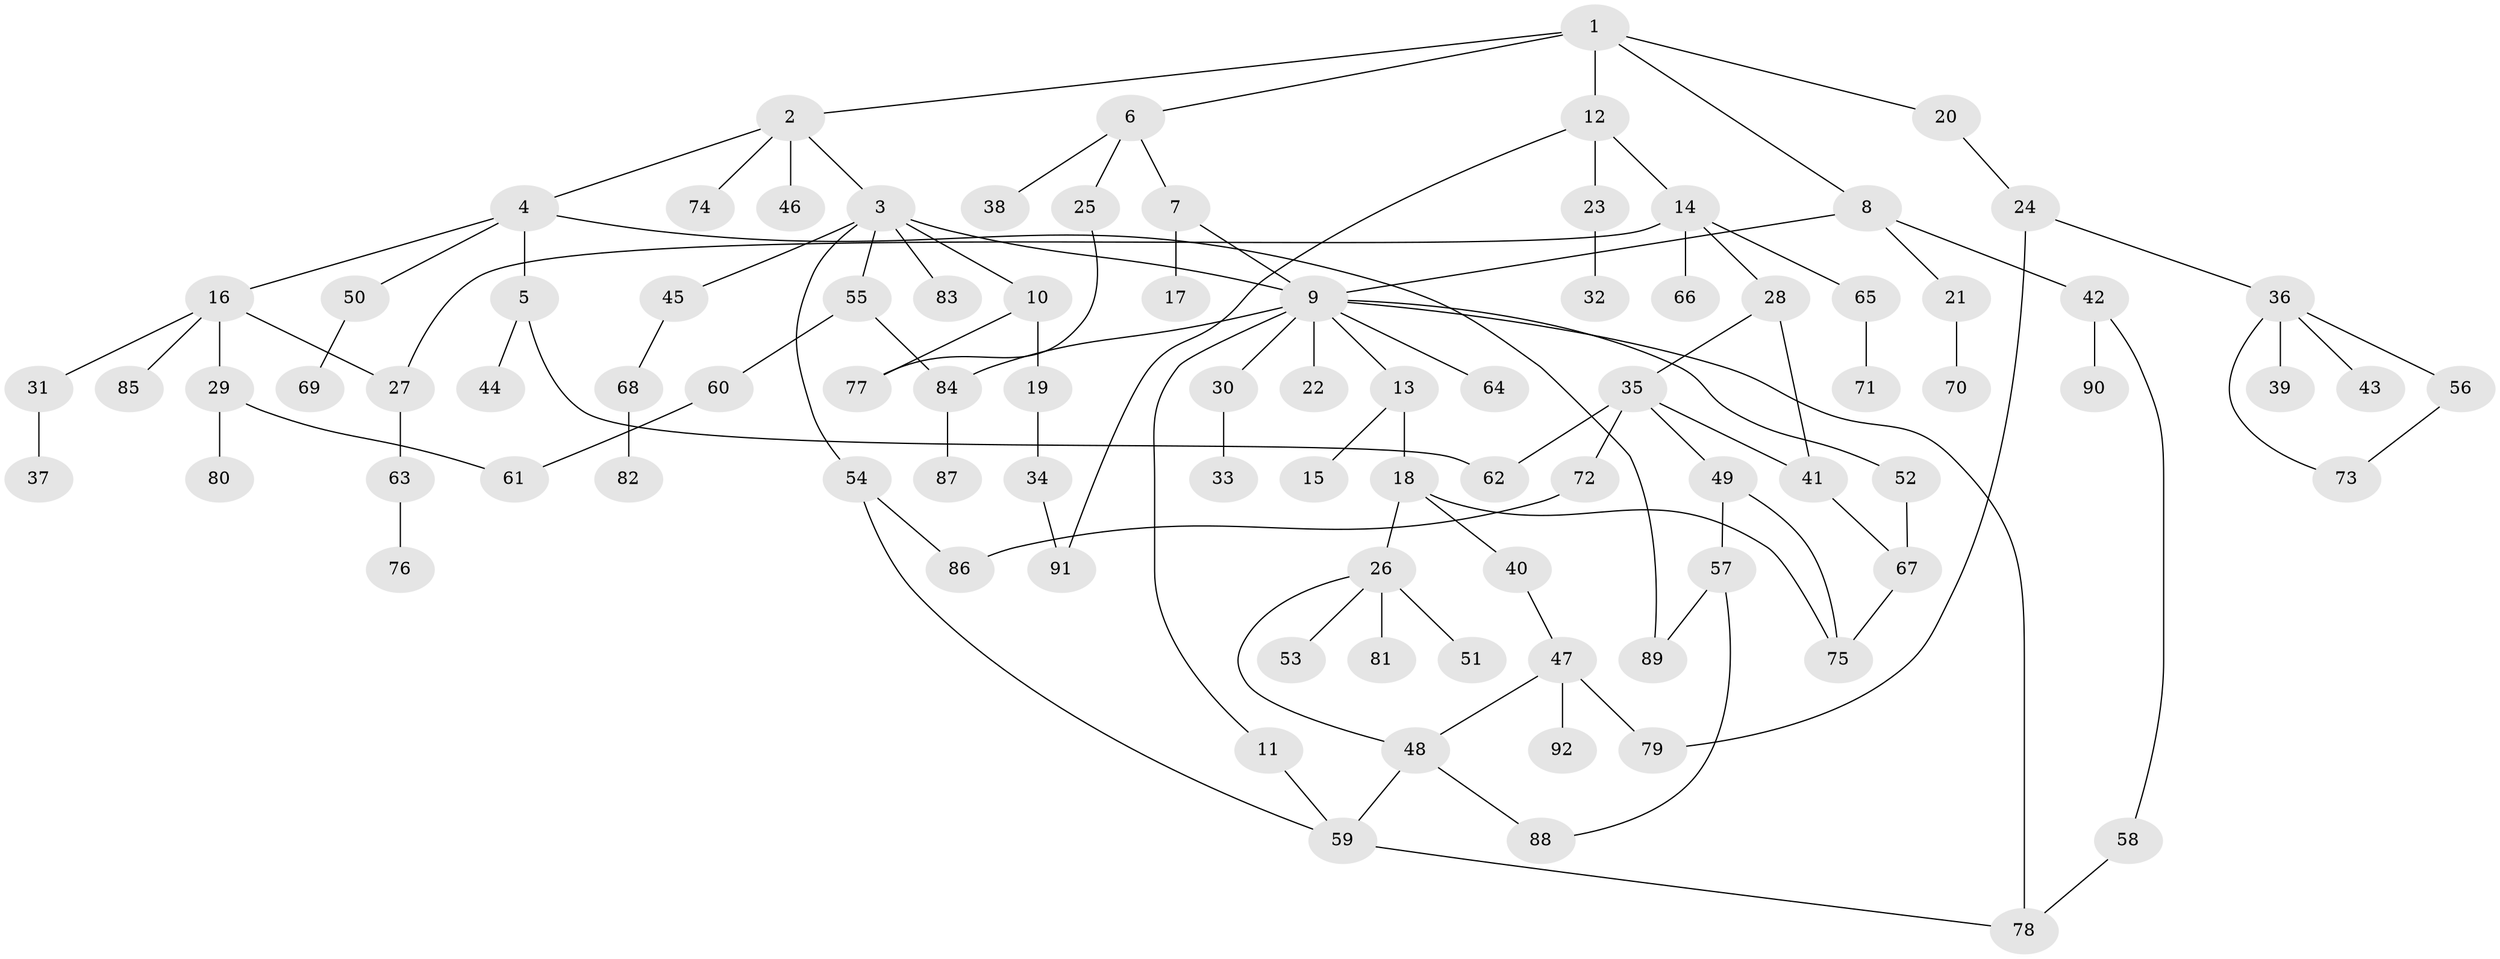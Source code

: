 // Generated by graph-tools (version 1.1) at 2025/13/03/09/25 04:13:26]
// undirected, 92 vertices, 113 edges
graph export_dot {
graph [start="1"]
  node [color=gray90,style=filled];
  1;
  2;
  3;
  4;
  5;
  6;
  7;
  8;
  9;
  10;
  11;
  12;
  13;
  14;
  15;
  16;
  17;
  18;
  19;
  20;
  21;
  22;
  23;
  24;
  25;
  26;
  27;
  28;
  29;
  30;
  31;
  32;
  33;
  34;
  35;
  36;
  37;
  38;
  39;
  40;
  41;
  42;
  43;
  44;
  45;
  46;
  47;
  48;
  49;
  50;
  51;
  52;
  53;
  54;
  55;
  56;
  57;
  58;
  59;
  60;
  61;
  62;
  63;
  64;
  65;
  66;
  67;
  68;
  69;
  70;
  71;
  72;
  73;
  74;
  75;
  76;
  77;
  78;
  79;
  80;
  81;
  82;
  83;
  84;
  85;
  86;
  87;
  88;
  89;
  90;
  91;
  92;
  1 -- 2;
  1 -- 6;
  1 -- 8;
  1 -- 12;
  1 -- 20;
  2 -- 3;
  2 -- 4;
  2 -- 46;
  2 -- 74;
  3 -- 9;
  3 -- 10;
  3 -- 45;
  3 -- 54;
  3 -- 55;
  3 -- 83;
  4 -- 5;
  4 -- 16;
  4 -- 50;
  4 -- 89;
  5 -- 44;
  5 -- 62;
  6 -- 7;
  6 -- 25;
  6 -- 38;
  7 -- 17;
  7 -- 9;
  8 -- 21;
  8 -- 42;
  8 -- 9;
  9 -- 11;
  9 -- 13;
  9 -- 22;
  9 -- 30;
  9 -- 52;
  9 -- 64;
  9 -- 78;
  9 -- 84;
  10 -- 19;
  10 -- 77;
  11 -- 59;
  12 -- 14;
  12 -- 23;
  12 -- 91;
  13 -- 15;
  13 -- 18;
  14 -- 27;
  14 -- 28;
  14 -- 65;
  14 -- 66;
  16 -- 29;
  16 -- 31;
  16 -- 85;
  16 -- 27;
  18 -- 26;
  18 -- 40;
  18 -- 75;
  19 -- 34;
  20 -- 24;
  21 -- 70;
  23 -- 32;
  24 -- 36;
  24 -- 79;
  25 -- 77;
  26 -- 51;
  26 -- 53;
  26 -- 81;
  26 -- 48;
  27 -- 63;
  28 -- 35;
  28 -- 41;
  29 -- 61;
  29 -- 80;
  30 -- 33;
  31 -- 37;
  34 -- 91;
  35 -- 41;
  35 -- 49;
  35 -- 62;
  35 -- 72;
  36 -- 39;
  36 -- 43;
  36 -- 56;
  36 -- 73;
  40 -- 47;
  41 -- 67;
  42 -- 58;
  42 -- 90;
  45 -- 68;
  47 -- 48;
  47 -- 79;
  47 -- 92;
  48 -- 88;
  48 -- 59;
  49 -- 57;
  49 -- 75;
  50 -- 69;
  52 -- 67;
  54 -- 59;
  54 -- 86;
  55 -- 60;
  55 -- 84;
  56 -- 73;
  57 -- 88;
  57 -- 89;
  58 -- 78;
  59 -- 78;
  60 -- 61;
  63 -- 76;
  65 -- 71;
  67 -- 75;
  68 -- 82;
  72 -- 86;
  84 -- 87;
}
